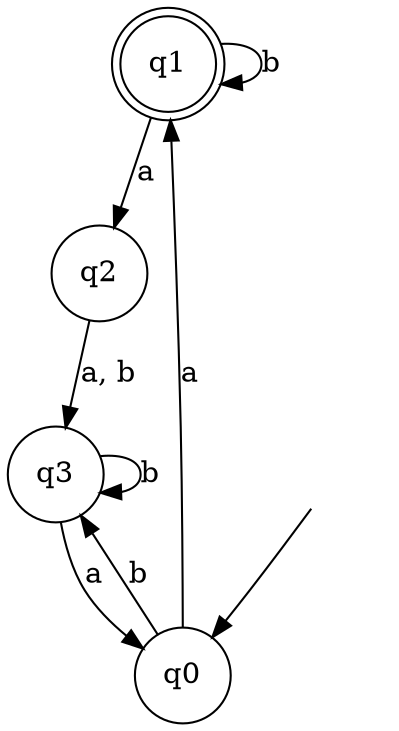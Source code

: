 digraph Automaton {

q1 [shape = doublecircle];

q2 [shape = circle];

q3 [shape = circle];

_nil [style = invis];

q0 [shape = circle];

q0 -> q3 [label = "b"];

q3 -> q0 [label = "a"];

_nil -> q0;

q1 -> q1 [label = "b"];

q3 -> q3 [label = "b"];

q1 -> q2 [label = "a"];

q2 -> q3 [label = "a, b"];

q0 -> q1 [label = "a"];

}
